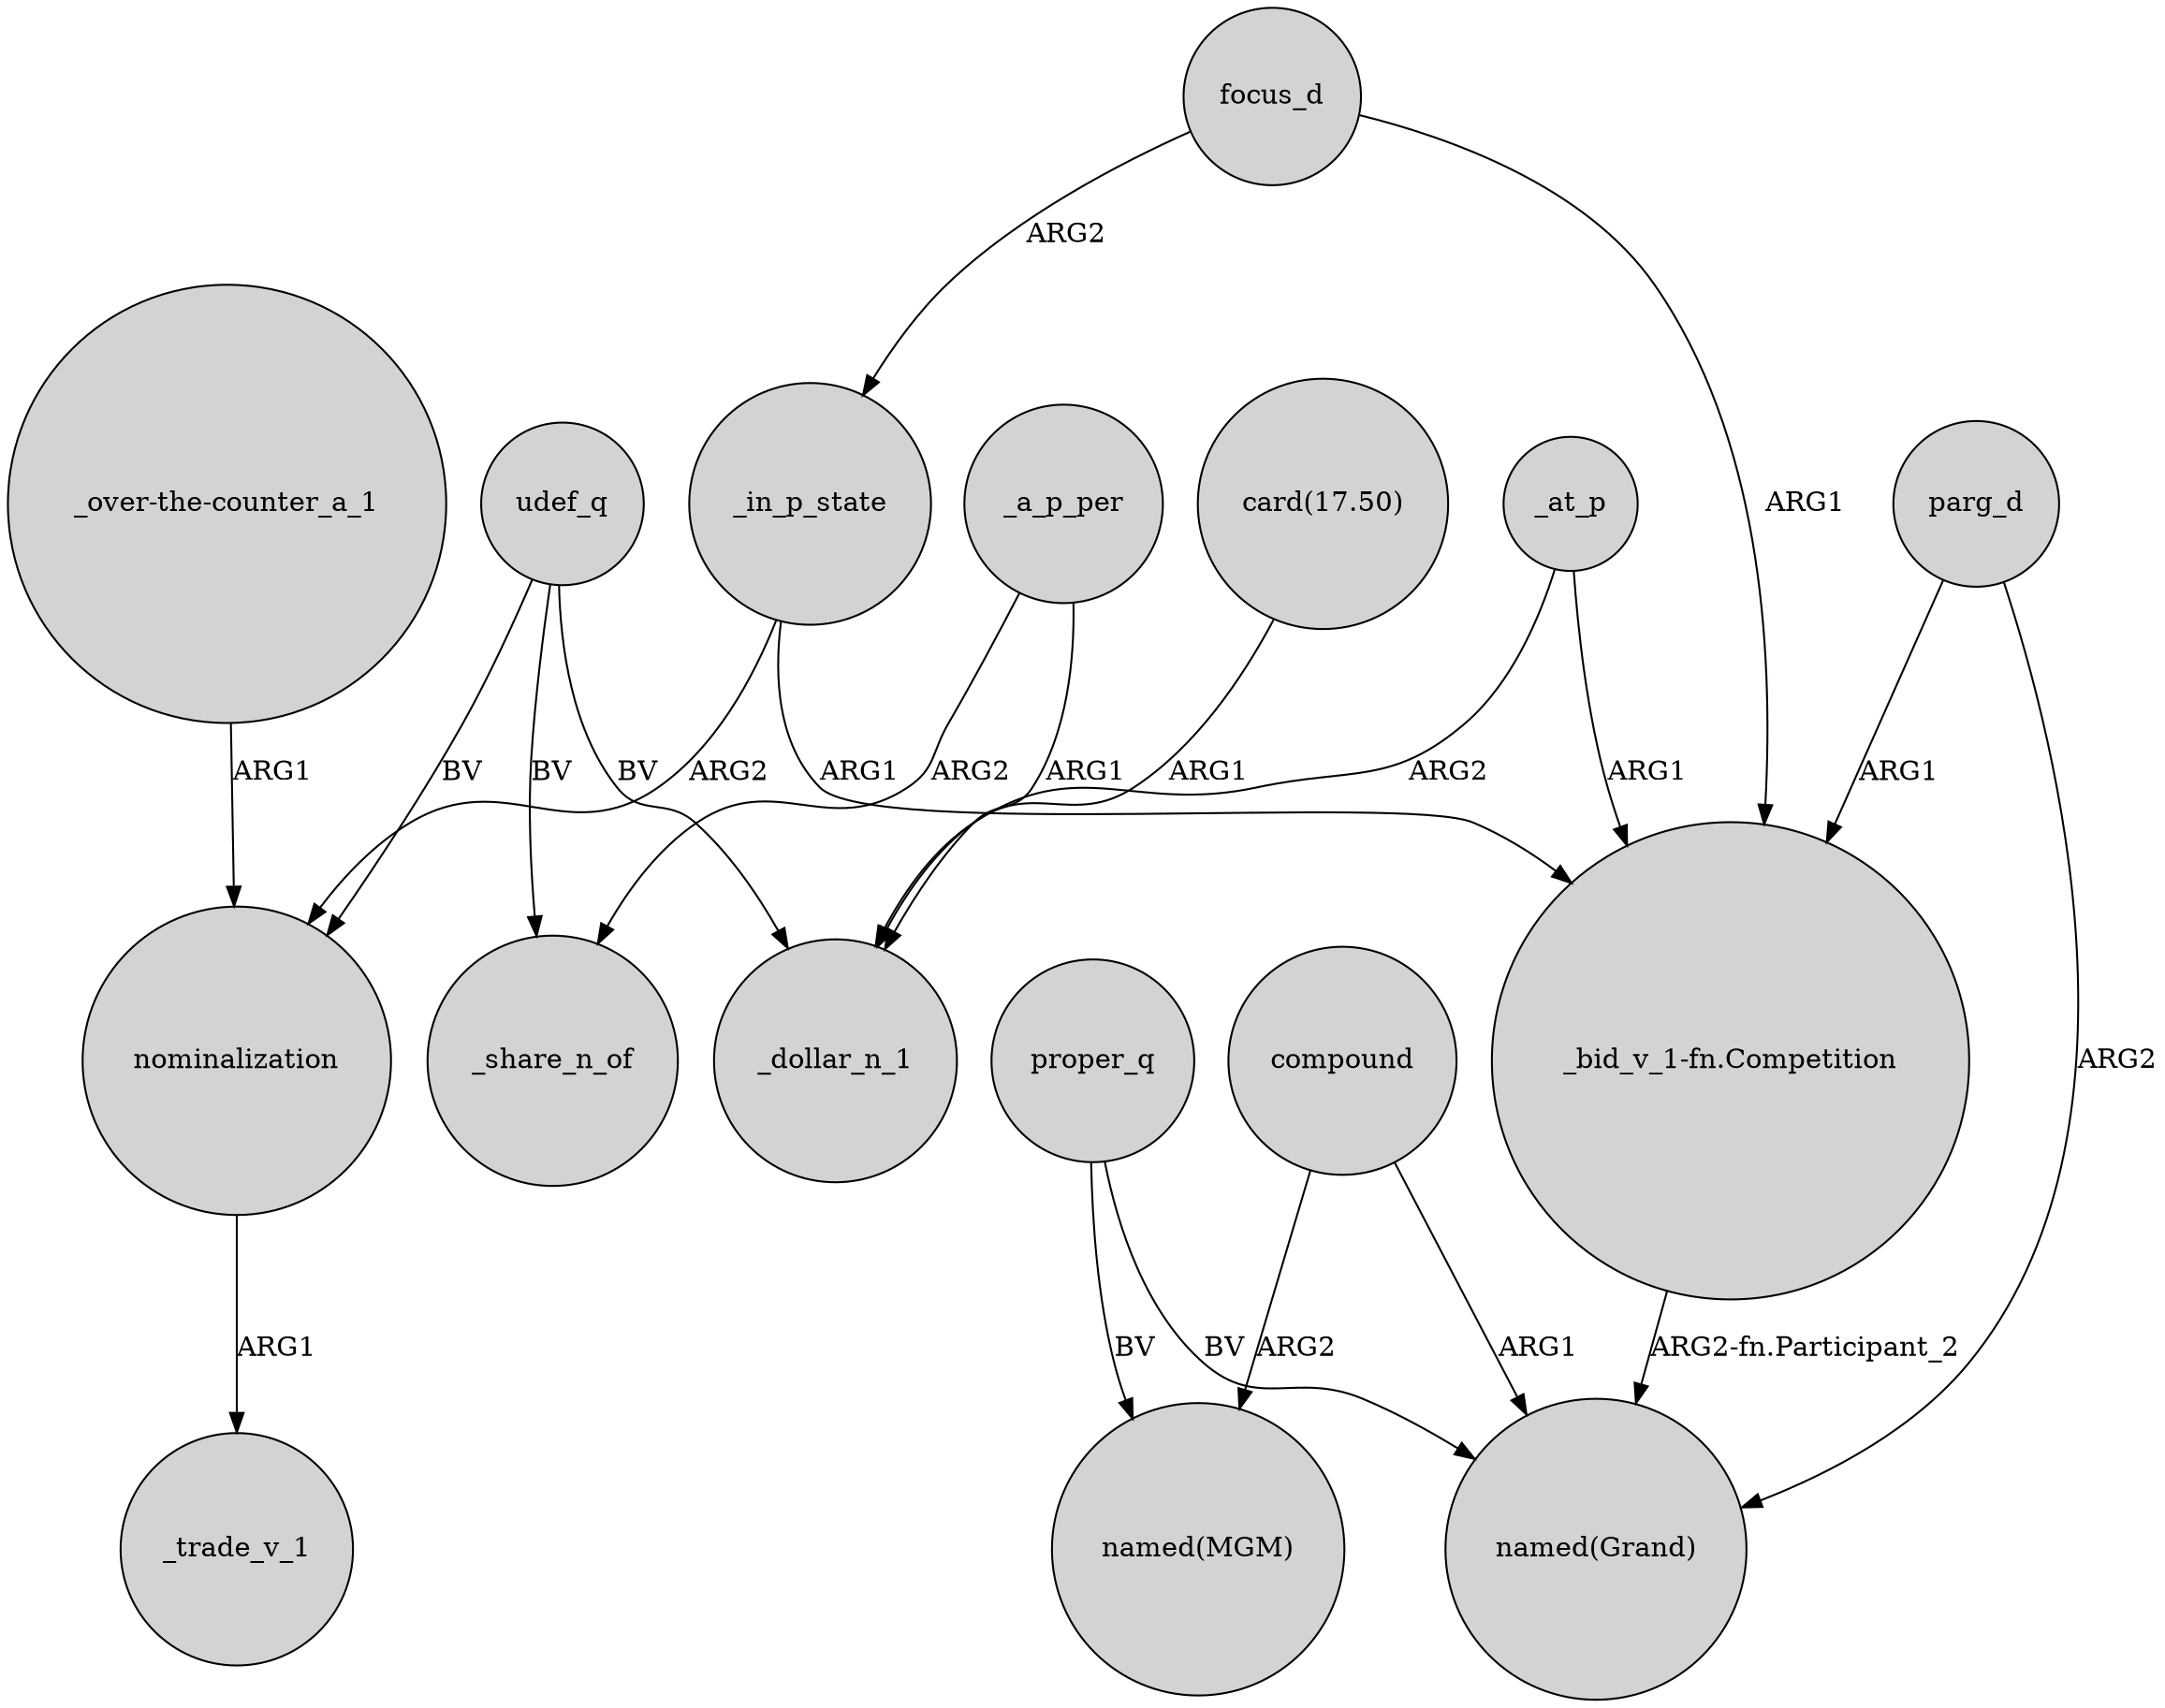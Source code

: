 digraph {
	node [shape=circle style=filled]
	_in_p_state -> nominalization [label=ARG2]
	focus_d -> _in_p_state [label=ARG2]
	"card(17.50)" -> _dollar_n_1 [label=ARG1]
	"_over-the-counter_a_1" -> nominalization [label=ARG1]
	udef_q -> nominalization [label=BV]
	"_bid_v_1-fn.Competition" -> "named(Grand)" [label="ARG2-fn.Participant_2"]
	_in_p_state -> "_bid_v_1-fn.Competition" [label=ARG1]
	proper_q -> "named(MGM)" [label=BV]
	proper_q -> "named(Grand)" [label=BV]
	_at_p -> "_bid_v_1-fn.Competition" [label=ARG1]
	_at_p -> _dollar_n_1 [label=ARG2]
	_a_p_per -> _share_n_of [label=ARG2]
	udef_q -> _share_n_of [label=BV]
	focus_d -> "_bid_v_1-fn.Competition" [label=ARG1]
	compound -> "named(MGM)" [label=ARG2]
	udef_q -> _dollar_n_1 [label=BV]
	_a_p_per -> _dollar_n_1 [label=ARG1]
	compound -> "named(Grand)" [label=ARG1]
	parg_d -> "_bid_v_1-fn.Competition" [label=ARG1]
	parg_d -> "named(Grand)" [label=ARG2]
	nominalization -> _trade_v_1 [label=ARG1]
}
